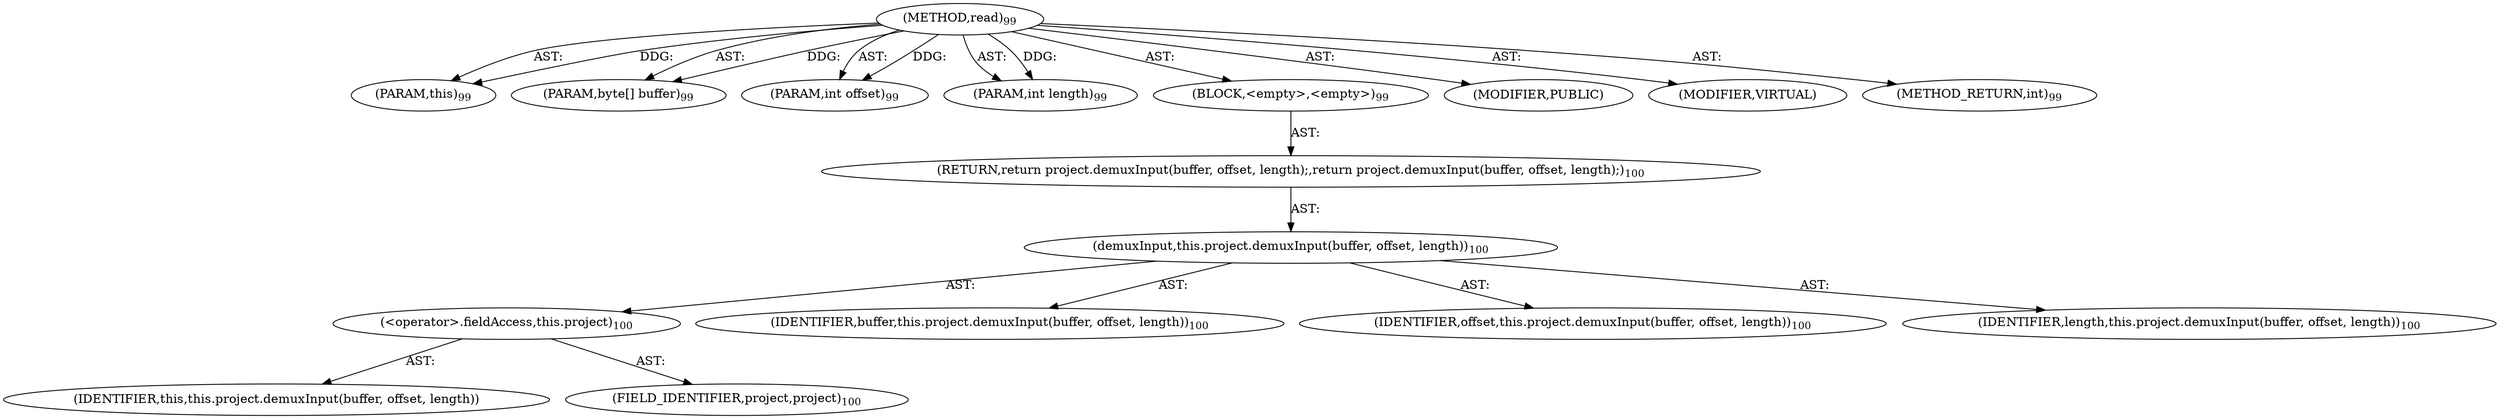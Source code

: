 digraph "read" {  
"111669149698" [label = <(METHOD,read)<SUB>99</SUB>> ]
"115964116995" [label = <(PARAM,this)<SUB>99</SUB>> ]
"115964116996" [label = <(PARAM,byte[] buffer)<SUB>99</SUB>> ]
"115964116997" [label = <(PARAM,int offset)<SUB>99</SUB>> ]
"115964116998" [label = <(PARAM,int length)<SUB>99</SUB>> ]
"25769803779" [label = <(BLOCK,&lt;empty&gt;,&lt;empty&gt;)<SUB>99</SUB>> ]
"146028888066" [label = <(RETURN,return project.demuxInput(buffer, offset, length);,return project.demuxInput(buffer, offset, length);)<SUB>100</SUB>> ]
"30064771082" [label = <(demuxInput,this.project.demuxInput(buffer, offset, length))<SUB>100</SUB>> ]
"30064771083" [label = <(&lt;operator&gt;.fieldAccess,this.project)<SUB>100</SUB>> ]
"68719476742" [label = <(IDENTIFIER,this,this.project.demuxInput(buffer, offset, length))> ]
"55834574850" [label = <(FIELD_IDENTIFIER,project,project)<SUB>100</SUB>> ]
"68719476743" [label = <(IDENTIFIER,buffer,this.project.demuxInput(buffer, offset, length))<SUB>100</SUB>> ]
"68719476744" [label = <(IDENTIFIER,offset,this.project.demuxInput(buffer, offset, length))<SUB>100</SUB>> ]
"68719476745" [label = <(IDENTIFIER,length,this.project.demuxInput(buffer, offset, length))<SUB>100</SUB>> ]
"133143986181" [label = <(MODIFIER,PUBLIC)> ]
"133143986182" [label = <(MODIFIER,VIRTUAL)> ]
"128849018882" [label = <(METHOD_RETURN,int)<SUB>99</SUB>> ]
  "111669149698" -> "115964116995"  [ label = "AST: "] 
  "111669149698" -> "115964116996"  [ label = "AST: "] 
  "111669149698" -> "115964116997"  [ label = "AST: "] 
  "111669149698" -> "115964116998"  [ label = "AST: "] 
  "111669149698" -> "25769803779"  [ label = "AST: "] 
  "111669149698" -> "133143986181"  [ label = "AST: "] 
  "111669149698" -> "133143986182"  [ label = "AST: "] 
  "111669149698" -> "128849018882"  [ label = "AST: "] 
  "25769803779" -> "146028888066"  [ label = "AST: "] 
  "146028888066" -> "30064771082"  [ label = "AST: "] 
  "30064771082" -> "30064771083"  [ label = "AST: "] 
  "30064771082" -> "68719476743"  [ label = "AST: "] 
  "30064771082" -> "68719476744"  [ label = "AST: "] 
  "30064771082" -> "68719476745"  [ label = "AST: "] 
  "30064771083" -> "68719476742"  [ label = "AST: "] 
  "30064771083" -> "55834574850"  [ label = "AST: "] 
  "111669149698" -> "115964116995"  [ label = "DDG: "] 
  "111669149698" -> "115964116996"  [ label = "DDG: "] 
  "111669149698" -> "115964116997"  [ label = "DDG: "] 
  "111669149698" -> "115964116998"  [ label = "DDG: "] 
}
